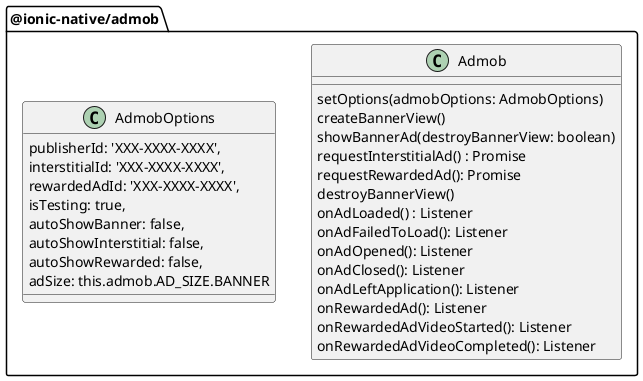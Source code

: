 @startuml
package "@ionic-native/admob" as ionicNativeAdmob {
  class Admob {
    setOptions(admobOptions: AdmobOptions)
    createBannerView()
    showBannerAd(destroyBannerView: boolean)
    requestInterstitialAd() : Promise
    requestRewardedAd(): Promise
    destroyBannerView()
    onAdLoaded() : Listener
    onAdFailedToLoad(): Listener
    onAdOpened(): Listener
    onAdClosed(): Listener
    onAdLeftApplication(): Listener
    onRewardedAd(): Listener
    onRewardedAdVideoStarted(): Listener
    onRewardedAdVideoCompleted(): Listener
  }

  class AdmobOptions {
    publisherId: 'XXX-XXXX-XXXX',
    interstitialId: 'XXX-XXXX-XXXX',
    rewardedAdId: 'XXX-XXXX-XXXX',
    isTesting: true,
    autoShowBanner: false,
    autoShowInterstitial: false,
    autoShowRewarded: false,
    adSize: this.admob.AD_SIZE.BANNER
  }
}
@enduml
